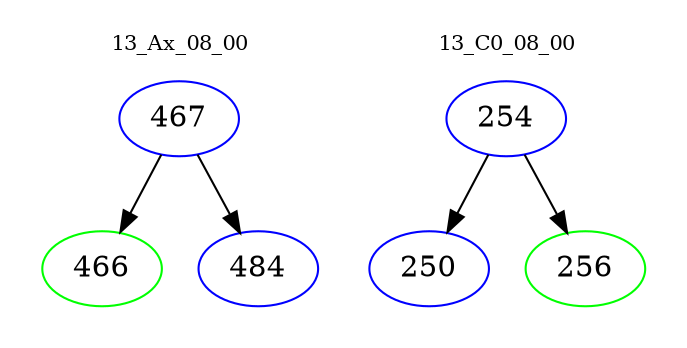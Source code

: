 digraph{
subgraph cluster_0 {
color = white
label = "13_Ax_08_00";
fontsize=10;
T0_467 [label="467", color="blue"]
T0_467 -> T0_466 [color="black"]
T0_466 [label="466", color="green"]
T0_467 -> T0_484 [color="black"]
T0_484 [label="484", color="blue"]
}
subgraph cluster_1 {
color = white
label = "13_C0_08_00";
fontsize=10;
T1_254 [label="254", color="blue"]
T1_254 -> T1_250 [color="black"]
T1_250 [label="250", color="blue"]
T1_254 -> T1_256 [color="black"]
T1_256 [label="256", color="green"]
}
}
